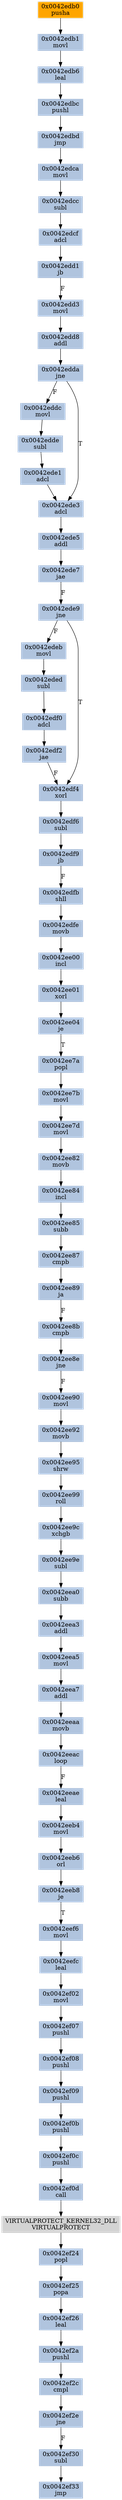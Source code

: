 strict digraph G {
	graph [bgcolor=transparent,
		name=G
	];
	node [color=lightsteelblue,
		fillcolor=lightsteelblue,
		shape=rectangle,
		style=filled
	];
	"0x0042edda"	[label="0x0042edda
jne"];
	"0x0042eddc"	[label="0x0042eddc
movl"];
	"0x0042edda" -> "0x0042eddc"	[color="#000000",
		label=F];
	"0x0042ede3"	[label="0x0042ede3
adcl"];
	"0x0042edda" -> "0x0042ede3"	[color="#000000",
		label=T];
	"0x0042edfb"	[label="0x0042edfb
shll"];
	"0x0042edfe"	[label="0x0042edfe
movb"];
	"0x0042edfb" -> "0x0042edfe"	[color="#000000"];
	"0x0042ee00"	[label="0x0042ee00
incl"];
	"0x0042ee01"	[label="0x0042ee01
xorl"];
	"0x0042ee00" -> "0x0042ee01"	[color="#000000"];
	"0x0042ef2e"	[label="0x0042ef2e
jne"];
	"0x0042ef30"	[label="0x0042ef30
subl"];
	"0x0042ef2e" -> "0x0042ef30"	[color="#000000",
		label=F];
	"0x0042eeb4"	[label="0x0042eeb4
movl"];
	"0x0042eeb6"	[label="0x0042eeb6
orl"];
	"0x0042eeb4" -> "0x0042eeb6"	[color="#000000"];
	"0x0042edcc"	[label="0x0042edcc
subl"];
	"0x0042edcf"	[label="0x0042edcf
adcl"];
	"0x0042edcc" -> "0x0042edcf"	[color="#000000"];
	"0x0042ee99"	[label="0x0042ee99
roll"];
	"0x0042ee9c"	[label="0x0042ee9c
xchgb"];
	"0x0042ee99" -> "0x0042ee9c"	[color="#000000"];
	"0x0042ede9"	[label="0x0042ede9
jne"];
	"0x0042edeb"	[label="0x0042edeb
movl"];
	"0x0042ede9" -> "0x0042edeb"	[color="#000000",
		label=F];
	"0x0042edf4"	[label="0x0042edf4
xorl"];
	"0x0042ede9" -> "0x0042edf4"	[color="#000000",
		label=T];
	"0x0042edbd"	[label="0x0042edbd
jmp"];
	"0x0042edca"	[label="0x0042edca
movl"];
	"0x0042edbd" -> "0x0042edca"	[color="#000000"];
	"0x0042edb1"	[label="0x0042edb1
movl"];
	"0x0042edb6"	[label="0x0042edb6
leal"];
	"0x0042edb1" -> "0x0042edb6"	[color="#000000"];
	"0x0042ef25"	[label="0x0042ef25
popa"];
	"0x0042ef26"	[label="0x0042ef26
leal"];
	"0x0042ef25" -> "0x0042ef26"	[color="#000000"];
	"0x0042eefc"	[label="0x0042eefc
leal"];
	"0x0042ef02"	[label="0x0042ef02
movl"];
	"0x0042eefc" -> "0x0042ef02"	[color="#000000"];
	"0x0042eeaa"	[label="0x0042eeaa
movb"];
	"0x0042eeac"	[label="0x0042eeac
loop"];
	"0x0042eeaa" -> "0x0042eeac"	[color="#000000"];
	"0x0042eea0"	[label="0x0042eea0
subb"];
	"0x0042eea3"	[label="0x0042eea3
addl"];
	"0x0042eea0" -> "0x0042eea3"	[color="#000000"];
	"0x0042ee90"	[label="0x0042ee90
movl"];
	"0x0042ee92"	[label="0x0042ee92
movb"];
	"0x0042ee90" -> "0x0042ee92"	[color="#000000"];
	"0x0042eeae"	[label="0x0042eeae
leal"];
	"0x0042eeae" -> "0x0042eeb4"	[color="#000000"];
	"0x0042edd1"	[label="0x0042edd1
jb"];
	"0x0042edd3"	[label="0x0042edd3
movl"];
	"0x0042edd1" -> "0x0042edd3"	[color="#000000",
		label=F];
	"0x0042ede1"	[label="0x0042ede1
adcl"];
	"0x0042ede1" -> "0x0042ede3"	[color="#000000"];
	"0x0042ee95"	[label="0x0042ee95
shrw"];
	"0x0042ee95" -> "0x0042ee99"	[color="#000000"];
	"0x0042eded"	[label="0x0042eded
subl"];
	"0x0042edeb" -> "0x0042eded"	[color="#000000"];
	"0x0042ef2a"	[label="0x0042ef2a
pushl"];
	"0x0042ef2c"	[label="0x0042ef2c
cmpl"];
	"0x0042ef2a" -> "0x0042ef2c"	[color="#000000"];
	"0x0042edf9"	[label="0x0042edf9
jb"];
	"0x0042edf9" -> "0x0042edfb"	[color="#000000",
		label=F];
	"0x0042eea7"	[label="0x0042eea7
addl"];
	"0x0042eea7" -> "0x0042eeaa"	[color="#000000"];
	"0x0042ef33"	[label="0x0042ef33
jmp"];
	"0x0042ef30" -> "0x0042ef33"	[color="#000000"];
	"0x0042edca" -> "0x0042edcc"	[color="#000000"];
	"0x0042ef08"	[label="0x0042ef08
pushl"];
	"0x0042ef09"	[label="0x0042ef09
pushl"];
	"0x0042ef08" -> "0x0042ef09"	[color="#000000"];
	"0x0042eeac" -> "0x0042eeae"	[color="#000000",
		label=F];
	"0x0042ef07"	[label="0x0042ef07
pushl"];
	"0x0042ef07" -> "0x0042ef08"	[color="#000000"];
	"0x0042ef02" -> "0x0042ef07"	[color="#000000"];
	"0x0042ee92" -> "0x0042ee95"	[color="#000000"];
	"0x0042ee85"	[label="0x0042ee85
subb"];
	"0x0042ee87"	[label="0x0042ee87
cmpb"];
	"0x0042ee85" -> "0x0042ee87"	[color="#000000"];
	"0x0042edde"	[label="0x0042edde
subl"];
	"0x0042edde" -> "0x0042ede1"	[color="#000000"];
	"0x0042edb0"	[color=lightgrey,
		fillcolor=orange,
		label="0x0042edb0
pusha"];
	"0x0042edb0" -> "0x0042edb1"	[color="#000000"];
	"0x0042ef0b"	[label="0x0042ef0b
pushl"];
	"0x0042ef09" -> "0x0042ef0b"	[color="#000000"];
	"0x0042eea5"	[label="0x0042eea5
movl"];
	"0x0042eea3" -> "0x0042eea5"	[color="#000000"];
	"0x0042ee84"	[label="0x0042ee84
incl"];
	"0x0042ee84" -> "0x0042ee85"	[color="#000000"];
	"0x0042eea5" -> "0x0042eea7"	[color="#000000"];
	"0x0042edfe" -> "0x0042ee00"	[color="#000000"];
	"0x0042ee82"	[label="0x0042ee82
movb"];
	"0x0042ee82" -> "0x0042ee84"	[color="#000000"];
	"0x0042edbc"	[label="0x0042edbc
pushl"];
	"0x0042edb6" -> "0x0042edbc"	[color="#000000"];
	"0x0042eddc" -> "0x0042edde"	[color="#000000"];
	"0x0042edcf" -> "0x0042edd1"	[color="#000000"];
	"0x0042edf0"	[label="0x0042edf0
adcl"];
	"0x0042eded" -> "0x0042edf0"	[color="#000000"];
	"0x0042ef26" -> "0x0042ef2a"	[color="#000000"];
	"0x0042ee89"	[label="0x0042ee89
ja"];
	"0x0042ee8b"	[label="0x0042ee8b
cmpb"];
	"0x0042ee89" -> "0x0042ee8b"	[color="#000000",
		label=F];
	"0x0042ee04"	[label="0x0042ee04
je"];
	"0x0042ee7a"	[label="0x0042ee7a
popl"];
	"0x0042ee04" -> "0x0042ee7a"	[color="#000000",
		label=T];
	"0x0042edbc" -> "0x0042edbd"	[color="#000000"];
	VIRTUALPROTECT_KERNEL32_DLL	[color=lightgrey,
		fillcolor=lightgrey,
		label="VIRTUALPROTECT_KERNEL32_DLL
VIRTUALPROTECT"];
	"0x0042ef24"	[label="0x0042ef24
popl"];
	VIRTUALPROTECT_KERNEL32_DLL -> "0x0042ef24"	[color="#000000"];
	"0x0042ee7b"	[label="0x0042ee7b
movl"];
	"0x0042ee7d"	[label="0x0042ee7d
movl"];
	"0x0042ee7b" -> "0x0042ee7d"	[color="#000000"];
	"0x0042ee9e"	[label="0x0042ee9e
subl"];
	"0x0042ee9e" -> "0x0042eea0"	[color="#000000"];
	"0x0042ee9c" -> "0x0042ee9e"	[color="#000000"];
	"0x0042ee8e"	[label="0x0042ee8e
jne"];
	"0x0042ee8b" -> "0x0042ee8e"	[color="#000000"];
	"0x0042ee7a" -> "0x0042ee7b"	[color="#000000"];
	"0x0042edf6"	[label="0x0042edf6
subl"];
	"0x0042edf4" -> "0x0042edf6"	[color="#000000"];
	"0x0042ee7d" -> "0x0042ee82"	[color="#000000"];
	"0x0042ef0c"	[label="0x0042ef0c
pushl"];
	"0x0042ef0d"	[label="0x0042ef0d
call"];
	"0x0042ef0c" -> "0x0042ef0d"	[color="#000000"];
	"0x0042edd8"	[label="0x0042edd8
addl"];
	"0x0042edd8" -> "0x0042edda"	[color="#000000"];
	"0x0042eeb8"	[label="0x0042eeb8
je"];
	"0x0042eeb6" -> "0x0042eeb8"	[color="#000000"];
	"0x0042edf2"	[label="0x0042edf2
jae"];
	"0x0042edf2" -> "0x0042edf4"	[color="#000000",
		label=F];
	"0x0042ef2c" -> "0x0042ef2e"	[color="#000000"];
	"0x0042ef0b" -> "0x0042ef0c"	[color="#000000"];
	"0x0042eef6"	[label="0x0042eef6
movl"];
	"0x0042eeb8" -> "0x0042eef6"	[color="#000000",
		label=T];
	"0x0042edf6" -> "0x0042edf9"	[color="#000000"];
	"0x0042ef24" -> "0x0042ef25"	[color="#000000"];
	"0x0042ef0d" -> VIRTUALPROTECT_KERNEL32_DLL	[color="#000000"];
	"0x0042ee01" -> "0x0042ee04"	[color="#000000"];
	"0x0042ede5"	[label="0x0042ede5
addl"];
	"0x0042ede7"	[label="0x0042ede7
jae"];
	"0x0042ede5" -> "0x0042ede7"	[color="#000000"];
	"0x0042edd3" -> "0x0042edd8"	[color="#000000"];
	"0x0042edf0" -> "0x0042edf2"	[color="#000000"];
	"0x0042ede7" -> "0x0042ede9"	[color="#000000",
		label=F];
	"0x0042ee8e" -> "0x0042ee90"	[color="#000000",
		label=F];
	"0x0042ee87" -> "0x0042ee89"	[color="#000000"];
	"0x0042ede3" -> "0x0042ede5"	[color="#000000"];
	"0x0042eef6" -> "0x0042eefc"	[color="#000000"];
}
